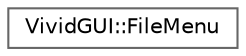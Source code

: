 digraph "Graphical Class Hierarchy"
{
 // LATEX_PDF_SIZE
  bgcolor="transparent";
  edge [fontname=Helvetica,fontsize=10,labelfontname=Helvetica,labelfontsize=10];
  node [fontname=Helvetica,fontsize=10,shape=box,height=0.2,width=0.4];
  rankdir="LR";
  Node0 [label="VividGUI::FileMenu",height=0.2,width=0.4,color="grey40", fillcolor="white", style="filled",URL="$class_vivid_g_u_i_1_1_file_menu.html",tooltip=" "];
}
